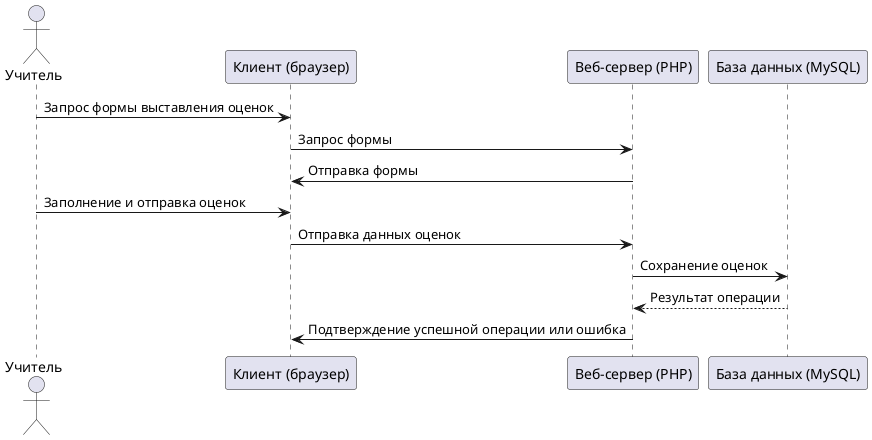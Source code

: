 @startuml
' Диаграмма последовательности: Ведение оценок учителем

actor Учитель
participant "Клиент (браузер)" as Client
participant "Веб-сервер (PHP)" as WebServer
participant "База данных (MySQL)" as Database

Учитель -> Client : Запрос формы выставления оценок
Client -> WebServer : Запрос формы
WebServer -> Client : Отправка формы

Учитель -> Client : Заполнение и отправка оценок
Client -> WebServer : Отправка данных оценок

WebServer -> Database : Сохранение оценок
Database --> WebServer : Результат операции

WebServer -> Client : Подтверждение успешной операции или ошибка
@enduml
